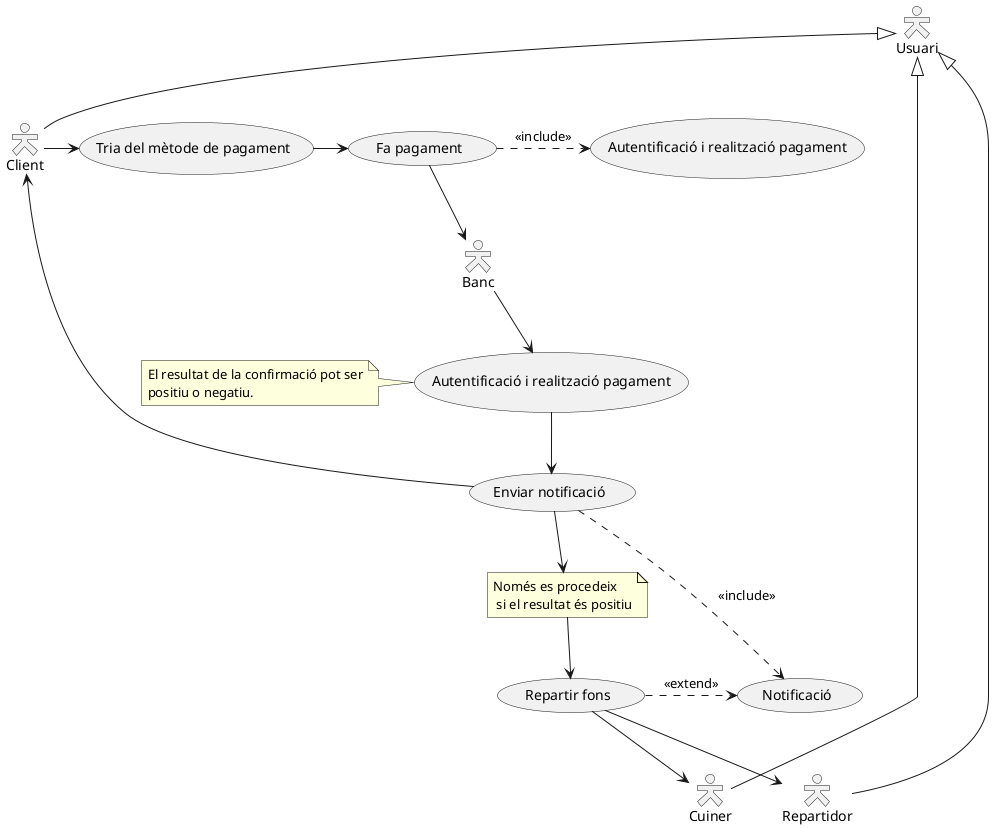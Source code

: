 @startuml
skinparam actorStyle Hollow 

actor "Usuari" as US
actor "Client" as CL
actor "Cuiner" as CK
actor "Repartidor" as RP
actor "Banc" as EB

US <|-- CL
US <|-- RP
US <|-- CK


usecase A1 as "Autentificació i realització pagament"
usecase A2 as "Repartir fons"

CL-right->(Tria del mètode de pagament)
(Tria del mètode de pagament)-right->(Fa pagament)
(Fa pagament)-->EB 
EB-down->(A1)

note left of A1 : El resultat de la confirmació pot ser\npositiu o negatiu.
(A1)-->(Enviar notificació)
(Enviar notificació)-->CL

note "Només es procedeix\n si el resultat és positiu" as N2
(Enviar notificació)-->N2
N2-->A2
(A2)-->RP
(A2)-->CK

(Fa pagament) .> (Autentificació i realització pagament) : <<include>>
(Enviar notificació) .> (Notificació) : <<include>>
(A2) .> (Notificació) : <<extend>>
@enduml
